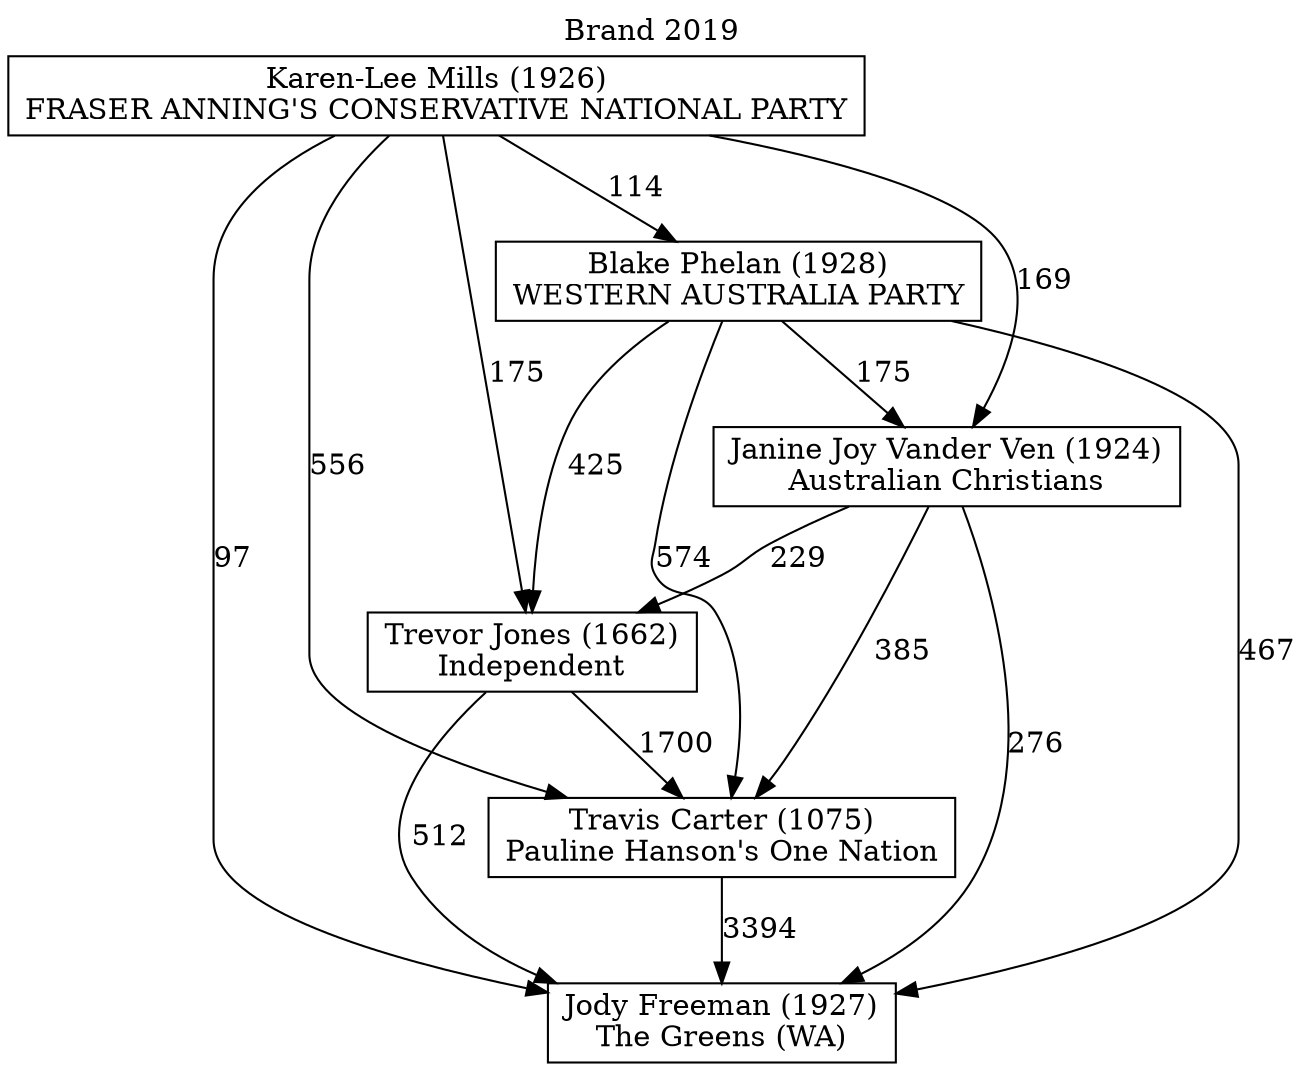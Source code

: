 // House preference flow
digraph "Jody Freeman (1927)_Brand_2019" {
	graph [label="Brand 2019" labelloc=t]
	node [shape=box]
	"Jody Freeman (1927)" [label="Jody Freeman (1927)
The Greens (WA)"]
	"Travis Carter (1075)" [label="Travis Carter (1075)
Pauline Hanson's One Nation"]
	"Trevor Jones (1662)" [label="Trevor Jones (1662)
Independent"]
	"Janine Joy Vander Ven (1924)" [label="Janine Joy Vander Ven (1924)
Australian Christians"]
	"Blake Phelan (1928)" [label="Blake Phelan (1928)
WESTERN AUSTRALIA PARTY"]
	"Karen-Lee Mills (1926)" [label="Karen-Lee Mills (1926)
FRASER ANNING'S CONSERVATIVE NATIONAL PARTY"]
	"Jody Freeman (1927)" [label="Jody Freeman (1927)
The Greens (WA)"]
	"Trevor Jones (1662)" [label="Trevor Jones (1662)
Independent"]
	"Janine Joy Vander Ven (1924)" [label="Janine Joy Vander Ven (1924)
Australian Christians"]
	"Blake Phelan (1928)" [label="Blake Phelan (1928)
WESTERN AUSTRALIA PARTY"]
	"Karen-Lee Mills (1926)" [label="Karen-Lee Mills (1926)
FRASER ANNING'S CONSERVATIVE NATIONAL PARTY"]
	"Jody Freeman (1927)" [label="Jody Freeman (1927)
The Greens (WA)"]
	"Janine Joy Vander Ven (1924)" [label="Janine Joy Vander Ven (1924)
Australian Christians"]
	"Blake Phelan (1928)" [label="Blake Phelan (1928)
WESTERN AUSTRALIA PARTY"]
	"Karen-Lee Mills (1926)" [label="Karen-Lee Mills (1926)
FRASER ANNING'S CONSERVATIVE NATIONAL PARTY"]
	"Jody Freeman (1927)" [label="Jody Freeman (1927)
The Greens (WA)"]
	"Blake Phelan (1928)" [label="Blake Phelan (1928)
WESTERN AUSTRALIA PARTY"]
	"Karen-Lee Mills (1926)" [label="Karen-Lee Mills (1926)
FRASER ANNING'S CONSERVATIVE NATIONAL PARTY"]
	"Jody Freeman (1927)" [label="Jody Freeman (1927)
The Greens (WA)"]
	"Karen-Lee Mills (1926)" [label="Karen-Lee Mills (1926)
FRASER ANNING'S CONSERVATIVE NATIONAL PARTY"]
	"Karen-Lee Mills (1926)" [label="Karen-Lee Mills (1926)
FRASER ANNING'S CONSERVATIVE NATIONAL PARTY"]
	"Blake Phelan (1928)" [label="Blake Phelan (1928)
WESTERN AUSTRALIA PARTY"]
	"Karen-Lee Mills (1926)" [label="Karen-Lee Mills (1926)
FRASER ANNING'S CONSERVATIVE NATIONAL PARTY"]
	"Karen-Lee Mills (1926)" [label="Karen-Lee Mills (1926)
FRASER ANNING'S CONSERVATIVE NATIONAL PARTY"]
	"Janine Joy Vander Ven (1924)" [label="Janine Joy Vander Ven (1924)
Australian Christians"]
	"Blake Phelan (1928)" [label="Blake Phelan (1928)
WESTERN AUSTRALIA PARTY"]
	"Karen-Lee Mills (1926)" [label="Karen-Lee Mills (1926)
FRASER ANNING'S CONSERVATIVE NATIONAL PARTY"]
	"Janine Joy Vander Ven (1924)" [label="Janine Joy Vander Ven (1924)
Australian Christians"]
	"Karen-Lee Mills (1926)" [label="Karen-Lee Mills (1926)
FRASER ANNING'S CONSERVATIVE NATIONAL PARTY"]
	"Karen-Lee Mills (1926)" [label="Karen-Lee Mills (1926)
FRASER ANNING'S CONSERVATIVE NATIONAL PARTY"]
	"Blake Phelan (1928)" [label="Blake Phelan (1928)
WESTERN AUSTRALIA PARTY"]
	"Karen-Lee Mills (1926)" [label="Karen-Lee Mills (1926)
FRASER ANNING'S CONSERVATIVE NATIONAL PARTY"]
	"Karen-Lee Mills (1926)" [label="Karen-Lee Mills (1926)
FRASER ANNING'S CONSERVATIVE NATIONAL PARTY"]
	"Trevor Jones (1662)" [label="Trevor Jones (1662)
Independent"]
	"Janine Joy Vander Ven (1924)" [label="Janine Joy Vander Ven (1924)
Australian Christians"]
	"Blake Phelan (1928)" [label="Blake Phelan (1928)
WESTERN AUSTRALIA PARTY"]
	"Karen-Lee Mills (1926)" [label="Karen-Lee Mills (1926)
FRASER ANNING'S CONSERVATIVE NATIONAL PARTY"]
	"Trevor Jones (1662)" [label="Trevor Jones (1662)
Independent"]
	"Blake Phelan (1928)" [label="Blake Phelan (1928)
WESTERN AUSTRALIA PARTY"]
	"Karen-Lee Mills (1926)" [label="Karen-Lee Mills (1926)
FRASER ANNING'S CONSERVATIVE NATIONAL PARTY"]
	"Trevor Jones (1662)" [label="Trevor Jones (1662)
Independent"]
	"Karen-Lee Mills (1926)" [label="Karen-Lee Mills (1926)
FRASER ANNING'S CONSERVATIVE NATIONAL PARTY"]
	"Karen-Lee Mills (1926)" [label="Karen-Lee Mills (1926)
FRASER ANNING'S CONSERVATIVE NATIONAL PARTY"]
	"Blake Phelan (1928)" [label="Blake Phelan (1928)
WESTERN AUSTRALIA PARTY"]
	"Karen-Lee Mills (1926)" [label="Karen-Lee Mills (1926)
FRASER ANNING'S CONSERVATIVE NATIONAL PARTY"]
	"Karen-Lee Mills (1926)" [label="Karen-Lee Mills (1926)
FRASER ANNING'S CONSERVATIVE NATIONAL PARTY"]
	"Janine Joy Vander Ven (1924)" [label="Janine Joy Vander Ven (1924)
Australian Christians"]
	"Blake Phelan (1928)" [label="Blake Phelan (1928)
WESTERN AUSTRALIA PARTY"]
	"Karen-Lee Mills (1926)" [label="Karen-Lee Mills (1926)
FRASER ANNING'S CONSERVATIVE NATIONAL PARTY"]
	"Janine Joy Vander Ven (1924)" [label="Janine Joy Vander Ven (1924)
Australian Christians"]
	"Karen-Lee Mills (1926)" [label="Karen-Lee Mills (1926)
FRASER ANNING'S CONSERVATIVE NATIONAL PARTY"]
	"Karen-Lee Mills (1926)" [label="Karen-Lee Mills (1926)
FRASER ANNING'S CONSERVATIVE NATIONAL PARTY"]
	"Blake Phelan (1928)" [label="Blake Phelan (1928)
WESTERN AUSTRALIA PARTY"]
	"Karen-Lee Mills (1926)" [label="Karen-Lee Mills (1926)
FRASER ANNING'S CONSERVATIVE NATIONAL PARTY"]
	"Karen-Lee Mills (1926)" [label="Karen-Lee Mills (1926)
FRASER ANNING'S CONSERVATIVE NATIONAL PARTY"]
	"Travis Carter (1075)" [label="Travis Carter (1075)
Pauline Hanson's One Nation"]
	"Trevor Jones (1662)" [label="Trevor Jones (1662)
Independent"]
	"Janine Joy Vander Ven (1924)" [label="Janine Joy Vander Ven (1924)
Australian Christians"]
	"Blake Phelan (1928)" [label="Blake Phelan (1928)
WESTERN AUSTRALIA PARTY"]
	"Karen-Lee Mills (1926)" [label="Karen-Lee Mills (1926)
FRASER ANNING'S CONSERVATIVE NATIONAL PARTY"]
	"Travis Carter (1075)" [label="Travis Carter (1075)
Pauline Hanson's One Nation"]
	"Janine Joy Vander Ven (1924)" [label="Janine Joy Vander Ven (1924)
Australian Christians"]
	"Blake Phelan (1928)" [label="Blake Phelan (1928)
WESTERN AUSTRALIA PARTY"]
	"Karen-Lee Mills (1926)" [label="Karen-Lee Mills (1926)
FRASER ANNING'S CONSERVATIVE NATIONAL PARTY"]
	"Travis Carter (1075)" [label="Travis Carter (1075)
Pauline Hanson's One Nation"]
	"Blake Phelan (1928)" [label="Blake Phelan (1928)
WESTERN AUSTRALIA PARTY"]
	"Karen-Lee Mills (1926)" [label="Karen-Lee Mills (1926)
FRASER ANNING'S CONSERVATIVE NATIONAL PARTY"]
	"Travis Carter (1075)" [label="Travis Carter (1075)
Pauline Hanson's One Nation"]
	"Karen-Lee Mills (1926)" [label="Karen-Lee Mills (1926)
FRASER ANNING'S CONSERVATIVE NATIONAL PARTY"]
	"Karen-Lee Mills (1926)" [label="Karen-Lee Mills (1926)
FRASER ANNING'S CONSERVATIVE NATIONAL PARTY"]
	"Blake Phelan (1928)" [label="Blake Phelan (1928)
WESTERN AUSTRALIA PARTY"]
	"Karen-Lee Mills (1926)" [label="Karen-Lee Mills (1926)
FRASER ANNING'S CONSERVATIVE NATIONAL PARTY"]
	"Karen-Lee Mills (1926)" [label="Karen-Lee Mills (1926)
FRASER ANNING'S CONSERVATIVE NATIONAL PARTY"]
	"Janine Joy Vander Ven (1924)" [label="Janine Joy Vander Ven (1924)
Australian Christians"]
	"Blake Phelan (1928)" [label="Blake Phelan (1928)
WESTERN AUSTRALIA PARTY"]
	"Karen-Lee Mills (1926)" [label="Karen-Lee Mills (1926)
FRASER ANNING'S CONSERVATIVE NATIONAL PARTY"]
	"Janine Joy Vander Ven (1924)" [label="Janine Joy Vander Ven (1924)
Australian Christians"]
	"Karen-Lee Mills (1926)" [label="Karen-Lee Mills (1926)
FRASER ANNING'S CONSERVATIVE NATIONAL PARTY"]
	"Karen-Lee Mills (1926)" [label="Karen-Lee Mills (1926)
FRASER ANNING'S CONSERVATIVE NATIONAL PARTY"]
	"Blake Phelan (1928)" [label="Blake Phelan (1928)
WESTERN AUSTRALIA PARTY"]
	"Karen-Lee Mills (1926)" [label="Karen-Lee Mills (1926)
FRASER ANNING'S CONSERVATIVE NATIONAL PARTY"]
	"Karen-Lee Mills (1926)" [label="Karen-Lee Mills (1926)
FRASER ANNING'S CONSERVATIVE NATIONAL PARTY"]
	"Trevor Jones (1662)" [label="Trevor Jones (1662)
Independent"]
	"Janine Joy Vander Ven (1924)" [label="Janine Joy Vander Ven (1924)
Australian Christians"]
	"Blake Phelan (1928)" [label="Blake Phelan (1928)
WESTERN AUSTRALIA PARTY"]
	"Karen-Lee Mills (1926)" [label="Karen-Lee Mills (1926)
FRASER ANNING'S CONSERVATIVE NATIONAL PARTY"]
	"Trevor Jones (1662)" [label="Trevor Jones (1662)
Independent"]
	"Blake Phelan (1928)" [label="Blake Phelan (1928)
WESTERN AUSTRALIA PARTY"]
	"Karen-Lee Mills (1926)" [label="Karen-Lee Mills (1926)
FRASER ANNING'S CONSERVATIVE NATIONAL PARTY"]
	"Trevor Jones (1662)" [label="Trevor Jones (1662)
Independent"]
	"Karen-Lee Mills (1926)" [label="Karen-Lee Mills (1926)
FRASER ANNING'S CONSERVATIVE NATIONAL PARTY"]
	"Karen-Lee Mills (1926)" [label="Karen-Lee Mills (1926)
FRASER ANNING'S CONSERVATIVE NATIONAL PARTY"]
	"Blake Phelan (1928)" [label="Blake Phelan (1928)
WESTERN AUSTRALIA PARTY"]
	"Karen-Lee Mills (1926)" [label="Karen-Lee Mills (1926)
FRASER ANNING'S CONSERVATIVE NATIONAL PARTY"]
	"Karen-Lee Mills (1926)" [label="Karen-Lee Mills (1926)
FRASER ANNING'S CONSERVATIVE NATIONAL PARTY"]
	"Janine Joy Vander Ven (1924)" [label="Janine Joy Vander Ven (1924)
Australian Christians"]
	"Blake Phelan (1928)" [label="Blake Phelan (1928)
WESTERN AUSTRALIA PARTY"]
	"Karen-Lee Mills (1926)" [label="Karen-Lee Mills (1926)
FRASER ANNING'S CONSERVATIVE NATIONAL PARTY"]
	"Janine Joy Vander Ven (1924)" [label="Janine Joy Vander Ven (1924)
Australian Christians"]
	"Karen-Lee Mills (1926)" [label="Karen-Lee Mills (1926)
FRASER ANNING'S CONSERVATIVE NATIONAL PARTY"]
	"Karen-Lee Mills (1926)" [label="Karen-Lee Mills (1926)
FRASER ANNING'S CONSERVATIVE NATIONAL PARTY"]
	"Blake Phelan (1928)" [label="Blake Phelan (1928)
WESTERN AUSTRALIA PARTY"]
	"Karen-Lee Mills (1926)" [label="Karen-Lee Mills (1926)
FRASER ANNING'S CONSERVATIVE NATIONAL PARTY"]
	"Karen-Lee Mills (1926)" [label="Karen-Lee Mills (1926)
FRASER ANNING'S CONSERVATIVE NATIONAL PARTY"]
	"Travis Carter (1075)" -> "Jody Freeman (1927)" [label=3394]
	"Trevor Jones (1662)" -> "Travis Carter (1075)" [label=1700]
	"Janine Joy Vander Ven (1924)" -> "Trevor Jones (1662)" [label=229]
	"Blake Phelan (1928)" -> "Janine Joy Vander Ven (1924)" [label=175]
	"Karen-Lee Mills (1926)" -> "Blake Phelan (1928)" [label=114]
	"Trevor Jones (1662)" -> "Jody Freeman (1927)" [label=512]
	"Janine Joy Vander Ven (1924)" -> "Jody Freeman (1927)" [label=276]
	"Blake Phelan (1928)" -> "Jody Freeman (1927)" [label=467]
	"Karen-Lee Mills (1926)" -> "Jody Freeman (1927)" [label=97]
	"Karen-Lee Mills (1926)" -> "Janine Joy Vander Ven (1924)" [label=169]
	"Blake Phelan (1928)" -> "Trevor Jones (1662)" [label=425]
	"Karen-Lee Mills (1926)" -> "Trevor Jones (1662)" [label=175]
	"Janine Joy Vander Ven (1924)" -> "Travis Carter (1075)" [label=385]
	"Blake Phelan (1928)" -> "Travis Carter (1075)" [label=574]
	"Karen-Lee Mills (1926)" -> "Travis Carter (1075)" [label=556]
}

